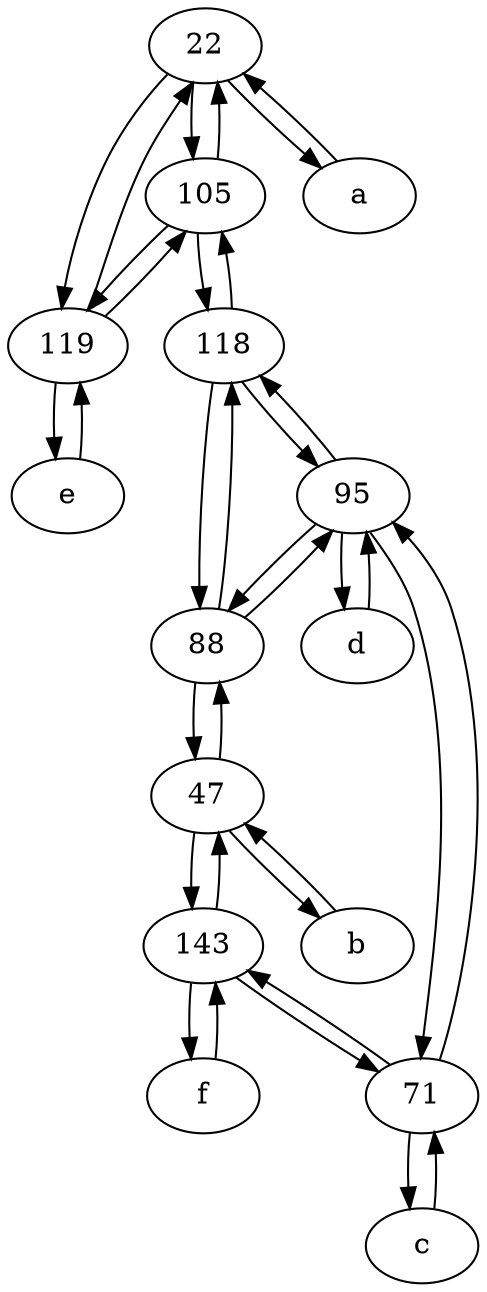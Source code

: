 digraph  {
	22;
	105;
	88;
	143;
	d [pos="20,30!"];
	b [pos="50,20!"];
	e [pos="30,50!"];
	119;
	a [pos="40,10!"];
	95;
	71;
	c [pos="20,10!"];
	47;
	118;
	f [pos="15,45!"];
	47 -> 88;
	71 -> 143;
	e -> 119;
	71 -> 95;
	88 -> 118;
	22 -> a;
	118 -> 88;
	22 -> 119;
	105 -> 119;
	119 -> 22;
	118 -> 95;
	71 -> c;
	b -> 47;
	119 -> 105;
	47 -> 143;
	95 -> d;
	22 -> 105;
	105 -> 22;
	105 -> 118;
	119 -> e;
	95 -> 88;
	f -> 143;
	143 -> f;
	143 -> 71;
	88 -> 95;
	d -> 95;
	143 -> 47;
	88 -> 47;
	c -> 71;
	118 -> 105;
	a -> 22;
	95 -> 118;
	47 -> b;
	95 -> 71;

	}